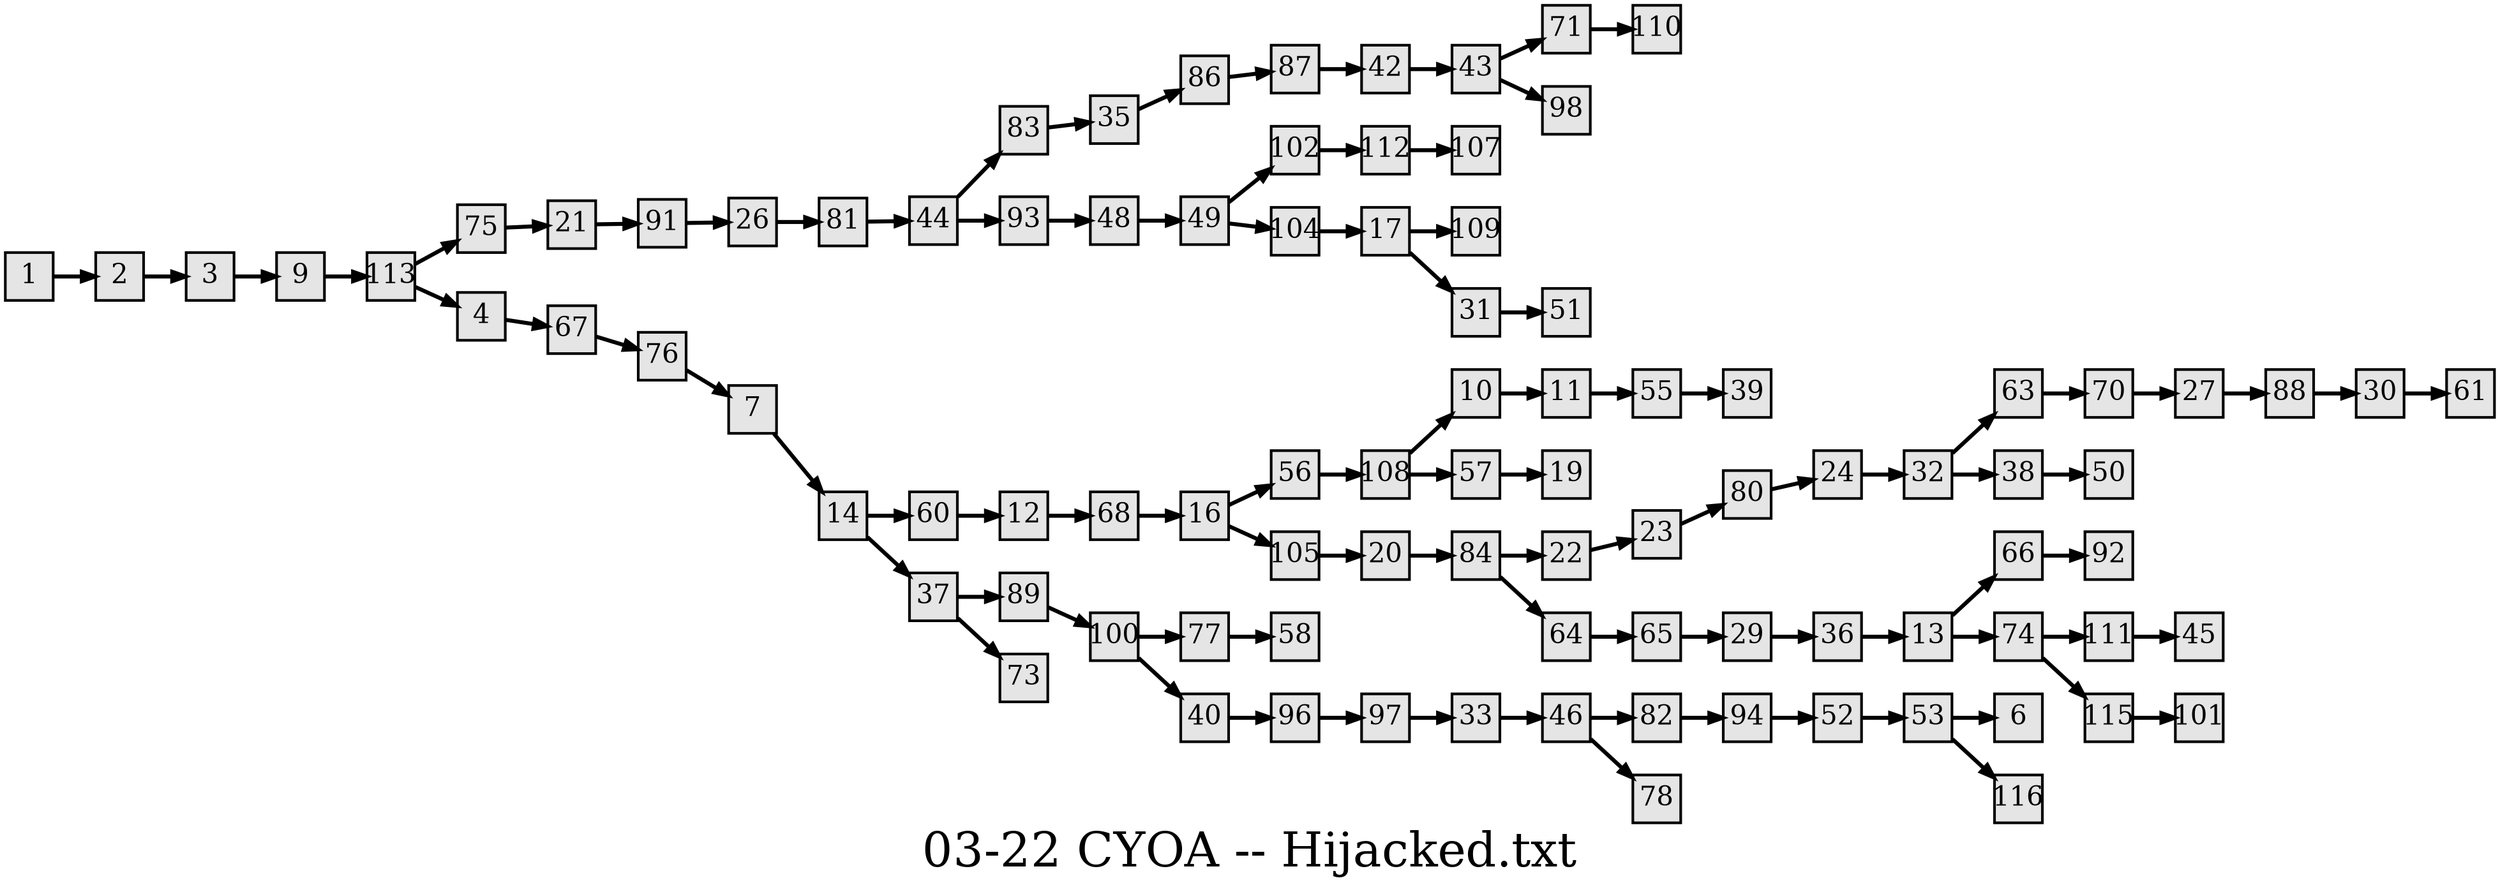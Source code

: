 digraph g{
  graph [ label="03-22 CYOA -- Hijacked.txt" rankdir=LR, ordering=out, fontsize=36, nodesep="0.35", ranksep="0.45"];
  node  [shape=rect, penwidth=2, fontsize=20, style=filled, fillcolor=grey90, margin="0,0", labelfloat=true, regular=true, fixedsize=true];
  edge  [labelfloat=true, penwidth=3, fontsize=12];

  1 -> 2;
  2 -> 3;
  3 -> 9;
  4 -> 67;
  7 -> 14;
  9 -> 113;
  10 -> 11;
  11 -> 55;
  12 -> 68;
  13 -> 66;
  13 -> 74;
  14 -> 60;
  14 -> 37;
  16 -> 56;
  16 -> 105;
  17 -> 109;
  17 -> 31;
  20 -> 84;
  21 -> 91;
  22 -> 23;
  23 -> 80;
  24 -> 32;
  26 -> 81;
  27 -> 88;
  29 -> 36;
  30 -> 61;
  31 -> 51;
  32 -> 63;
  32 -> 38;
  33 -> 46;
  35 -> 86;
  36 -> 13;
  37 -> 89;
  37 -> 73;
  38 -> 50;
  40 -> 96;
  42 -> 43;
  43 -> 71;
  43 -> 98;
  44 -> 83;
  44 -> 93;
  46 -> 82;
  46 -> 78;
  48 -> 49;
  49 -> 102;
  49 -> 104;
  52 -> 53;
  53 -> 6;
  53 -> 116;
  55 -> 39;
  56 -> 108;
  57 -> 19;
  60 -> 12;
  63 -> 70;
  64 -> 65;
  65 -> 29;
  66 -> 92;
  67 -> 76;
  68 -> 16;
  70 -> 27;
  71 -> 110;
  74 -> 111;
  74 -> 115;
  75 -> 21;
  76 -> 7;
  77 -> 58;
  80 -> 24;
  81 -> 44;
  82 -> 94;
  83 -> 35;
  84 -> 22;
  84 -> 64;
  86 -> 87;
  87 -> 42;
  88 -> 30;
  89 -> 100;
  91 -> 26;
  93 -> 48;
  94 -> 52;
  96 -> 97;
  97 -> 33;
  100 -> 77;
  100 -> 40;
  102 -> 112;
  104 -> 17;
  105 -> 20;
  108 -> 10;
  108 -> 57;
  111 -> 45;
  112 -> 107;
  113 -> 75;
  113 -> 4;
  115 -> 101;
}

